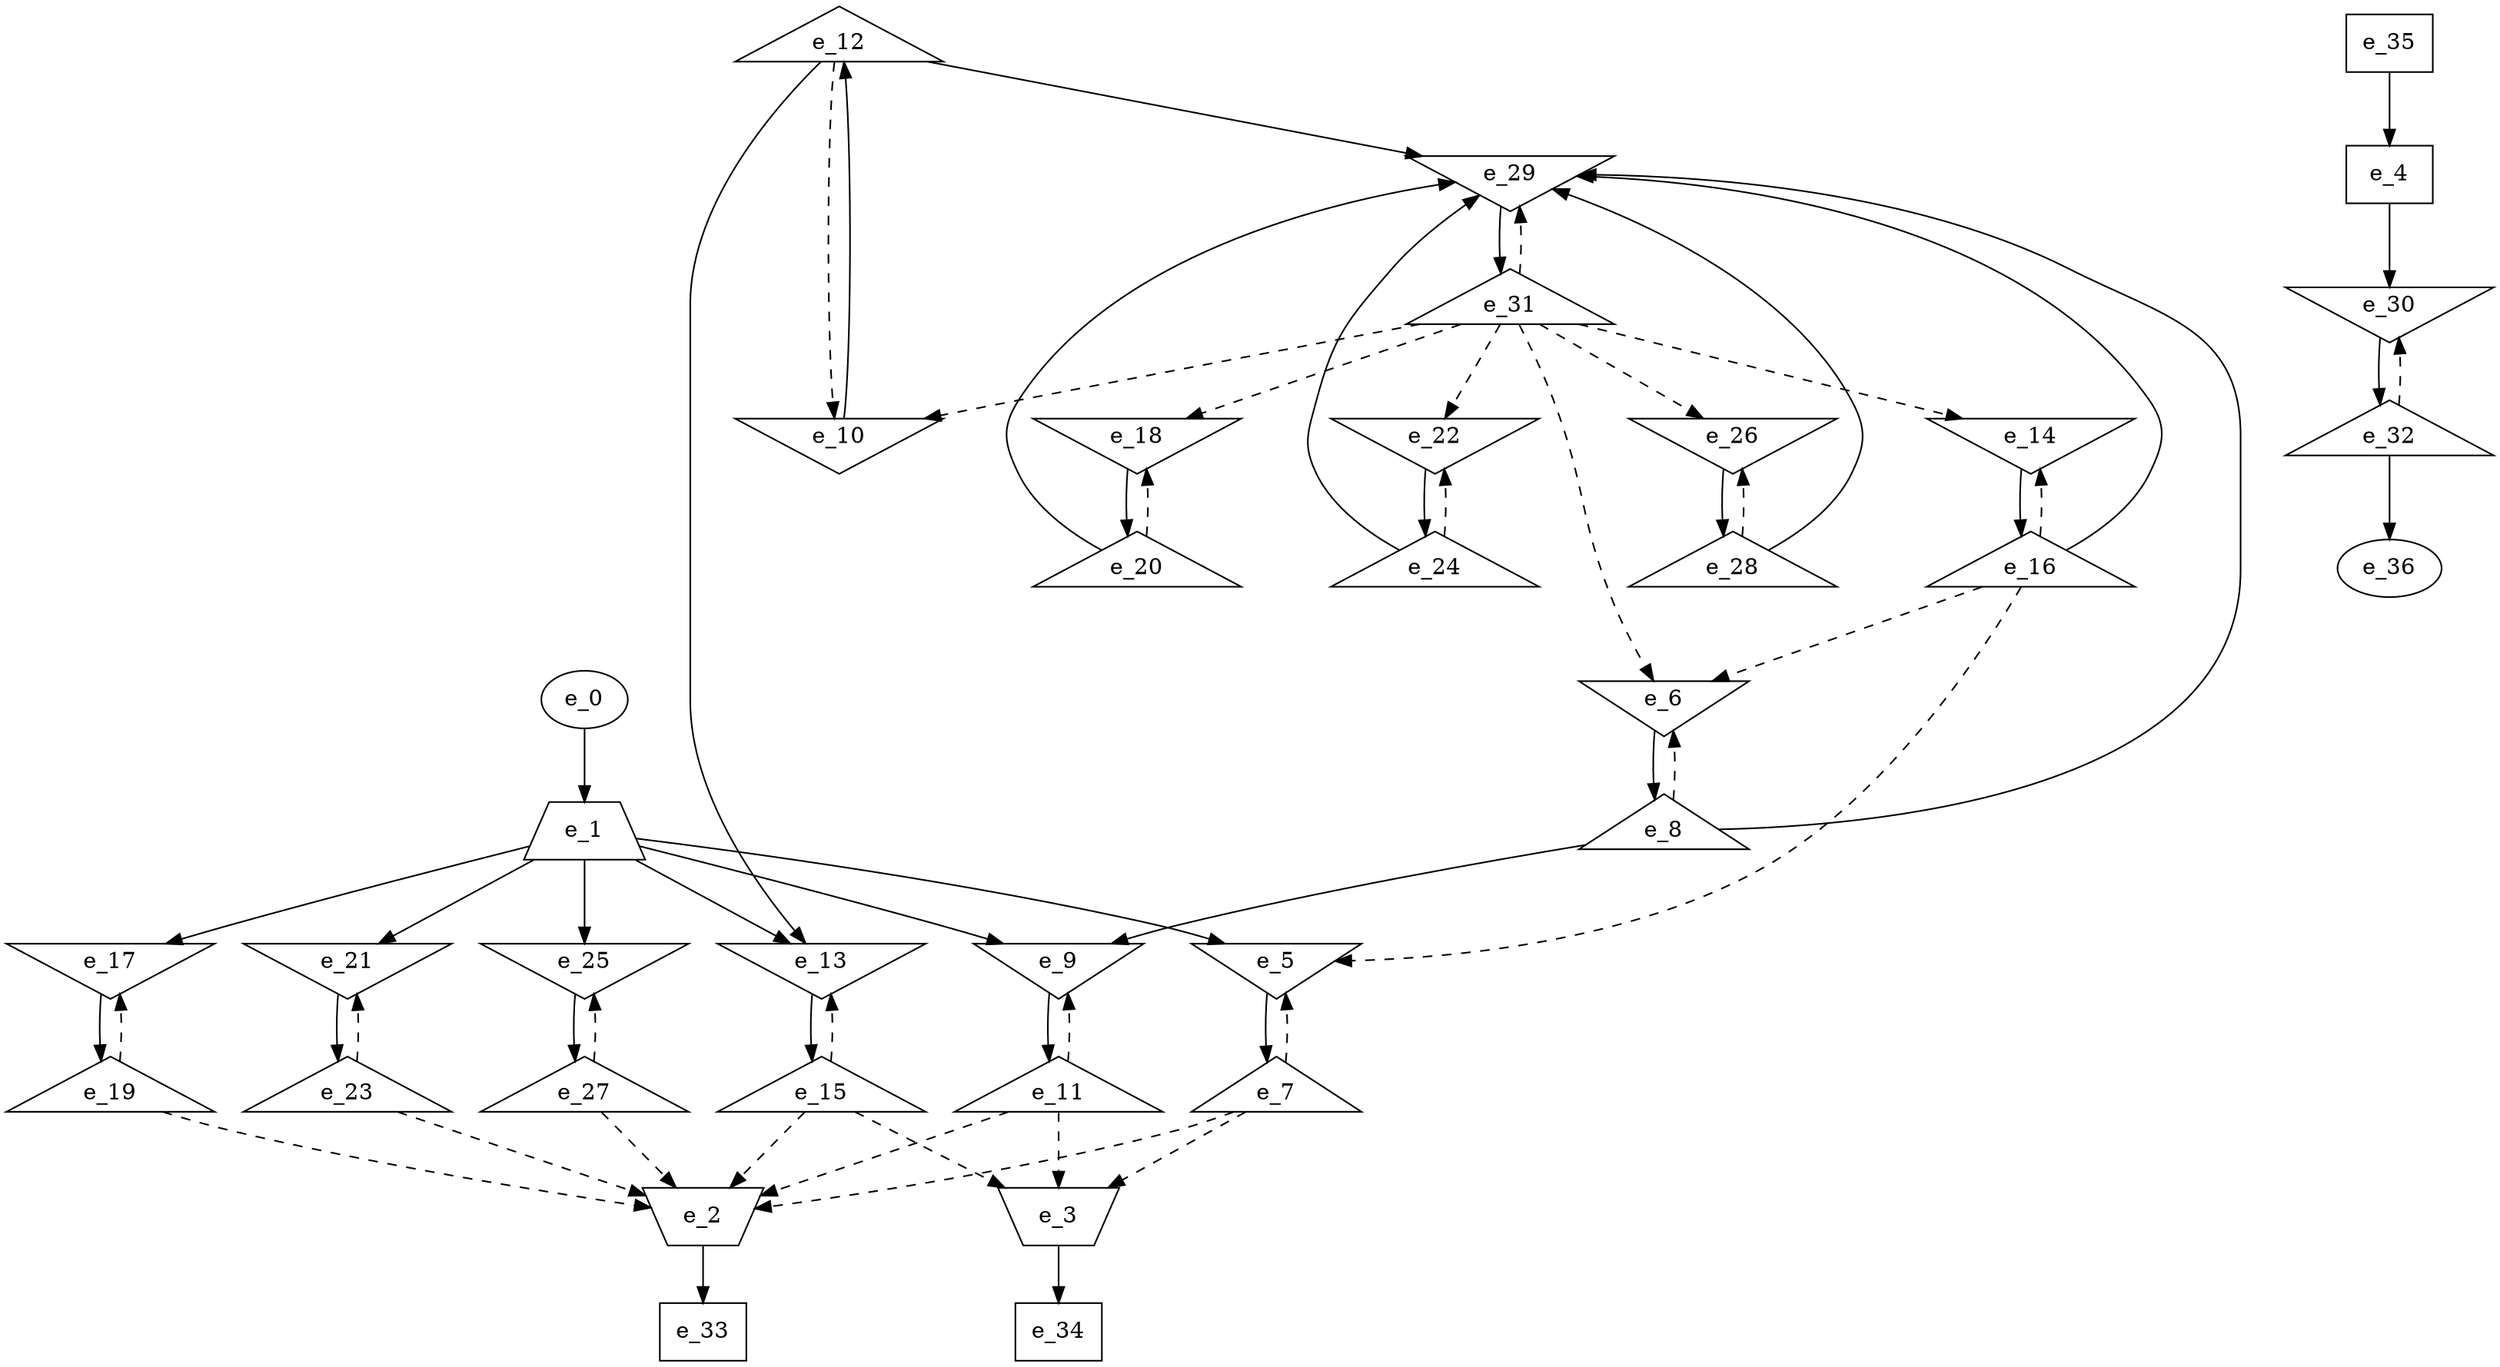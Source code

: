 digraph control_path {
  e_0: entry_node : n ;
  e_1 [shape = trapezium];
  e_2 [shape = invtrapezium];
  e_3 [shape = invtrapezium];
  e_4 [shape = dot];
  e_5 [shape = invtriangle];
  e_6 [shape = invtriangle];
  e_7 [shape = triangle];
  e_8 [shape = triangle];
  e_9 [shape = invtriangle];
  e_10 [shape = invtriangle];
  e_11 [shape = triangle];
  e_12 [shape = triangle];
  e_13 [shape = invtriangle];
  e_14 [shape = invtriangle];
  e_15 [shape = triangle];
  e_16 [shape = triangle];
  e_17 [shape = invtriangle];
  e_18 [shape = invtriangle];
  e_19 [shape = triangle];
  e_20 [shape = triangle];
  e_21 [shape = invtriangle];
  e_22 [shape = invtriangle];
  e_23 [shape = triangle];
  e_24 [shape = triangle];
  e_25 [shape = invtriangle];
  e_26 [shape = invtriangle];
  e_27 [shape = triangle];
  e_28 [shape = triangle];
  e_29 [shape = invtriangle];
  e_30 [shape = invtriangle];
  e_31 [shape = triangle];
  e_32 [shape = triangle];
  e_33 [shape = dot];
  e_34 [shape = dot];
  e_35 [shape = dot];
  e_36: exit_node : s ;
  e_0 -> e_1;
  e_7 -> e_2[style = dashed];
  e_15 -> e_2[style = dashed];
  e_27 -> e_2[style = dashed];
  e_19 -> e_2[style = dashed];
  e_23 -> e_2[style = dashed];
  e_11 -> e_2[style = dashed];
  e_7 -> e_3[style = dashed];
  e_15 -> e_3[style = dashed];
  e_11 -> e_3[style = dashed];
  e_35 -> e_4;
  e_1 -> e_5;
  e_7 -> e_5[style = dashed];
  e_16 -> e_5[style = dashed];
  e_16 -> e_6[style = dashed];
  e_31 -> e_6[style = dashed];
  e_8 -> e_6[style = dashed];
  e_5 -> e_7;
  e_6 -> e_8;
  e_1 -> e_9;
  e_8 -> e_9;
  e_11 -> e_9[style = dashed];
  e_31 -> e_10[style = dashed];
  e_12 -> e_10[style = dashed];
  e_9 -> e_11;
  e_10 -> e_12;
  e_1 -> e_13;
  e_12 -> e_13;
  e_15 -> e_13[style = dashed];
  e_16 -> e_14[style = dashed];
  e_31 -> e_14[style = dashed];
  e_13 -> e_15;
  e_14 -> e_16;
  e_1 -> e_17;
  e_19 -> e_17[style = dashed];
  e_20 -> e_18[style = dashed];
  e_31 -> e_18[style = dashed];
  e_17 -> e_19;
  e_18 -> e_20;
  e_1 -> e_21;
  e_23 -> e_21[style = dashed];
  e_24 -> e_22[style = dashed];
  e_31 -> e_22[style = dashed];
  e_21 -> e_23;
  e_22 -> e_24;
  e_1 -> e_25;
  e_27 -> e_25[style = dashed];
  e_31 -> e_26[style = dashed];
  e_28 -> e_26[style = dashed];
  e_25 -> e_27;
  e_26 -> e_28;
  e_16 -> e_29;
  e_24 -> e_29;
  e_20 -> e_29;
  e_8 -> e_29;
  e_28 -> e_29;
  e_12 -> e_29;
  e_31 -> e_29[style = dashed];
  e_4 -> e_30;
  e_32 -> e_30[style = dashed];
  e_29 -> e_31;
  e_30 -> e_32;
  e_2 -> e_33;
  e_3 -> e_34;
  e_32 -> e_36;
}
